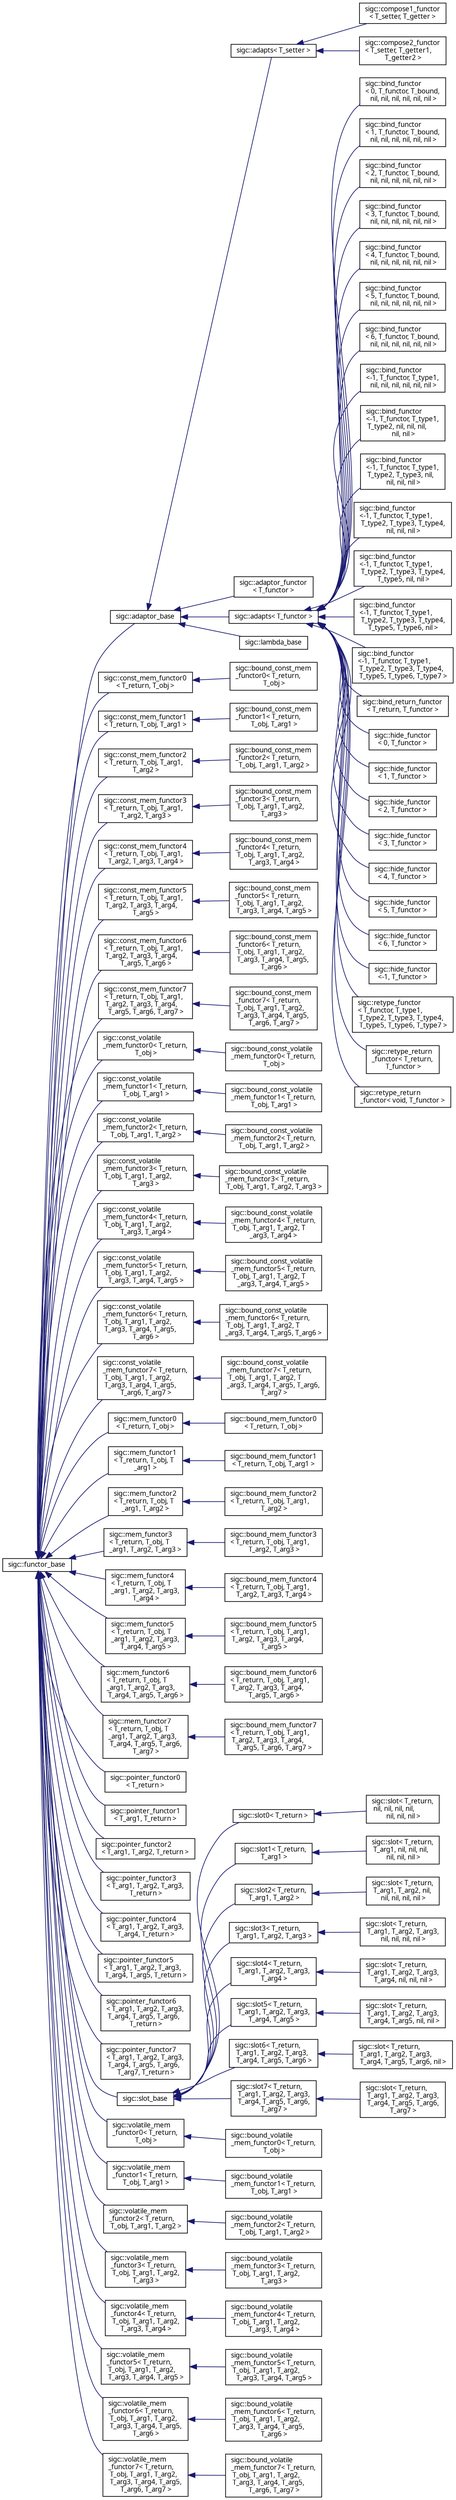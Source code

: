 digraph "Graphical Class Hierarchy"
{
  edge [fontname="Sans",fontsize="10",labelfontname="Sans",labelfontsize="10"];
  node [fontname="Sans",fontsize="10",shape=record];
  rankdir="LR";
  Node1 [label="sigc::functor_base",height=0.2,width=0.4,color="black", fillcolor="white", style="filled",URL="$structsigc_1_1functor__base.html",tooltip="A hint to the compiler."];
  Node1 -> Node2 [dir="back",color="midnightblue",fontsize="10",style="solid",fontname="Sans"];
  Node2 [label="sigc::adaptor_base",height=0.2,width=0.4,color="black", fillcolor="white", style="filled",URL="$structsigc_1_1adaptor__base.html",tooltip="A hint to the compiler."];
  Node2 -> Node3 [dir="back",color="midnightblue",fontsize="10",style="solid",fontname="Sans"];
  Node3 [label="sigc::adapts\< T_setter \>",height=0.2,width=0.4,color="black", fillcolor="white", style="filled",URL="$structsigc_1_1adapts.html"];
  Node3 -> Node4 [dir="back",color="midnightblue",fontsize="10",style="solid",fontname="Sans"];
  Node4 [label="sigc::compose1_functor\l\< T_setter, T_getter \>",height=0.2,width=0.4,color="black", fillcolor="white", style="filled",URL="$structsigc_1_1compose1__functor.html",tooltip="Adaptor that combines two functors."];
  Node3 -> Node5 [dir="back",color="midnightblue",fontsize="10",style="solid",fontname="Sans"];
  Node5 [label="sigc::compose2_functor\l\< T_setter, T_getter1,\l T_getter2 \>",height=0.2,width=0.4,color="black", fillcolor="white", style="filled",URL="$structsigc_1_1compose2__functor.html",tooltip="Adaptor that combines three functors."];
  Node2 -> Node6 [dir="back",color="midnightblue",fontsize="10",style="solid",fontname="Sans"];
  Node6 [label="sigc::adaptor_functor\l\< T_functor \>",height=0.2,width=0.4,color="black", fillcolor="white", style="filled",URL="$structsigc_1_1adaptor__functor.html",tooltip="Converts an arbitrary functor into an adaptor type."];
  Node2 -> Node7 [dir="back",color="midnightblue",fontsize="10",style="solid",fontname="Sans"];
  Node7 [label="sigc::adapts\< T_functor \>",height=0.2,width=0.4,color="black", fillcolor="white", style="filled",URL="$structsigc_1_1adapts.html",tooltip="Base type for adaptors."];
  Node7 -> Node8 [dir="back",color="midnightblue",fontsize="10",style="solid",fontname="Sans"];
  Node8 [label="sigc::bind_functor\l\< 0, T_functor, T_bound,\l nil, nil, nil, nil, nil, nil \>",height=0.2,width=0.4,color="black", fillcolor="white", style="filled",URL="$structsigc_1_1bind__functor_3_010_00_01T__functor_00_01T__bound_00_01nil_00_01nil_00_01nil_00_01nil_00_01nil_00_01nil_01_4.html",tooltip="Adaptor that binds an argument to the wrapped functor."];
  Node7 -> Node9 [dir="back",color="midnightblue",fontsize="10",style="solid",fontname="Sans"];
  Node9 [label="sigc::bind_functor\l\< 1, T_functor, T_bound,\l nil, nil, nil, nil, nil, nil \>",height=0.2,width=0.4,color="black", fillcolor="white", style="filled",URL="$structsigc_1_1bind__functor_3_011_00_01T__functor_00_01T__bound_00_01nil_00_01nil_00_01nil_00_01nil_00_01nil_00_01nil_01_4.html",tooltip="Adaptor that binds an argument to the wrapped functor."];
  Node7 -> Node10 [dir="back",color="midnightblue",fontsize="10",style="solid",fontname="Sans"];
  Node10 [label="sigc::bind_functor\l\< 2, T_functor, T_bound,\l nil, nil, nil, nil, nil, nil \>",height=0.2,width=0.4,color="black", fillcolor="white", style="filled",URL="$structsigc_1_1bind__functor_3_012_00_01T__functor_00_01T__bound_00_01nil_00_01nil_00_01nil_00_01nil_00_01nil_00_01nil_01_4.html",tooltip="Adaptor that binds an argument to the wrapped functor."];
  Node7 -> Node11 [dir="back",color="midnightblue",fontsize="10",style="solid",fontname="Sans"];
  Node11 [label="sigc::bind_functor\l\< 3, T_functor, T_bound,\l nil, nil, nil, nil, nil, nil \>",height=0.2,width=0.4,color="black", fillcolor="white", style="filled",URL="$structsigc_1_1bind__functor_3_013_00_01T__functor_00_01T__bound_00_01nil_00_01nil_00_01nil_00_01nil_00_01nil_00_01nil_01_4.html",tooltip="Adaptor that binds an argument to the wrapped functor."];
  Node7 -> Node12 [dir="back",color="midnightblue",fontsize="10",style="solid",fontname="Sans"];
  Node12 [label="sigc::bind_functor\l\< 4, T_functor, T_bound,\l nil, nil, nil, nil, nil, nil \>",height=0.2,width=0.4,color="black", fillcolor="white", style="filled",URL="$structsigc_1_1bind__functor_3_014_00_01T__functor_00_01T__bound_00_01nil_00_01nil_00_01nil_00_01nil_00_01nil_00_01nil_01_4.html",tooltip="Adaptor that binds an argument to the wrapped functor."];
  Node7 -> Node13 [dir="back",color="midnightblue",fontsize="10",style="solid",fontname="Sans"];
  Node13 [label="sigc::bind_functor\l\< 5, T_functor, T_bound,\l nil, nil, nil, nil, nil, nil \>",height=0.2,width=0.4,color="black", fillcolor="white", style="filled",URL="$structsigc_1_1bind__functor_3_015_00_01T__functor_00_01T__bound_00_01nil_00_01nil_00_01nil_00_01nil_00_01nil_00_01nil_01_4.html",tooltip="Adaptor that binds an argument to the wrapped functor."];
  Node7 -> Node14 [dir="back",color="midnightblue",fontsize="10",style="solid",fontname="Sans"];
  Node14 [label="sigc::bind_functor\l\< 6, T_functor, T_bound,\l nil, nil, nil, nil, nil, nil \>",height=0.2,width=0.4,color="black", fillcolor="white", style="filled",URL="$structsigc_1_1bind__functor_3_016_00_01T__functor_00_01T__bound_00_01nil_00_01nil_00_01nil_00_01nil_00_01nil_00_01nil_01_4.html",tooltip="Adaptor that binds an argument to the wrapped functor."];
  Node7 -> Node15 [dir="back",color="midnightblue",fontsize="10",style="solid",fontname="Sans"];
  Node15 [label="sigc::bind_functor\l\<-1, T_functor, T_type1,\l nil, nil, nil, nil, nil, nil \>",height=0.2,width=0.4,color="black", fillcolor="white", style="filled",URL="$structsigc_1_1bind__functor_3-1_00_01T__functor_00_01T__type1_00_01nil_00_01nil_00_01nil_00_01nil_00_01nil_00_01nil_01_4.html",tooltip="Adaptor that binds 1 argument(s) to the wrapped functor."];
  Node7 -> Node16 [dir="back",color="midnightblue",fontsize="10",style="solid",fontname="Sans"];
  Node16 [label="sigc::bind_functor\l\<-1, T_functor, T_type1,\l T_type2, nil, nil, nil,\l nil, nil \>",height=0.2,width=0.4,color="black", fillcolor="white", style="filled",URL="$structsigc_1_1bind__functor_3-1_00_01T__functor_00_01T__type1_00_01T__type2_00_01nil_00_01nil_00_01nil_00_01nil_00_01nil_01_4.html",tooltip="Adaptor that binds 2 argument(s) to the wrapped functor."];
  Node7 -> Node17 [dir="back",color="midnightblue",fontsize="10",style="solid",fontname="Sans"];
  Node17 [label="sigc::bind_functor\l\<-1, T_functor, T_type1,\l T_type2, T_type3, nil,\l nil, nil, nil \>",height=0.2,width=0.4,color="black", fillcolor="white", style="filled",URL="$structsigc_1_1bind__functor_3-1_00_01T__functor_00_01T__type1_00_01T__type2_00_01T__type3_00_01n6d14effad731c8dfead9984e87967108.html",tooltip="Adaptor that binds 3 argument(s) to the wrapped functor."];
  Node7 -> Node18 [dir="back",color="midnightblue",fontsize="10",style="solid",fontname="Sans"];
  Node18 [label="sigc::bind_functor\l\<-1, T_functor, T_type1,\l T_type2, T_type3, T_type4,\l nil, nil, nil \>",height=0.2,width=0.4,color="black", fillcolor="white", style="filled",URL="$structsigc_1_1bind__functor_3-1_00_01T__functor_00_01T__type1_00_01T__type2_00_01T__type3_00_01T8abd615cc403946700f41917bb90042c.html",tooltip="Adaptor that binds 4 argument(s) to the wrapped functor."];
  Node7 -> Node19 [dir="back",color="midnightblue",fontsize="10",style="solid",fontname="Sans"];
  Node19 [label="sigc::bind_functor\l\<-1, T_functor, T_type1,\l T_type2, T_type3, T_type4,\l T_type5, nil, nil \>",height=0.2,width=0.4,color="black", fillcolor="white", style="filled",URL="$structsigc_1_1bind__functor_3-1_00_01T__functor_00_01T__type1_00_01T__type2_00_01T__type3_00_01Tf230465d8da8d21a2da815d7eb05b413.html",tooltip="Adaptor that binds 5 argument(s) to the wrapped functor."];
  Node7 -> Node20 [dir="back",color="midnightblue",fontsize="10",style="solid",fontname="Sans"];
  Node20 [label="sigc::bind_functor\l\<-1, T_functor, T_type1,\l T_type2, T_type3, T_type4,\l T_type5, T_type6, nil \>",height=0.2,width=0.4,color="black", fillcolor="white", style="filled",URL="$structsigc_1_1bind__functor_3-1_00_01T__functor_00_01T__type1_00_01T__type2_00_01T__type3_00_01T5d526f12c92849dac4a70f282eec9dc2.html",tooltip="Adaptor that binds 6 argument(s) to the wrapped functor."];
  Node7 -> Node21 [dir="back",color="midnightblue",fontsize="10",style="solid",fontname="Sans"];
  Node21 [label="sigc::bind_functor\l\<-1, T_functor, T_type1,\l T_type2, T_type3, T_type4,\l T_type5, T_type6, T_type7 \>",height=0.2,width=0.4,color="black", fillcolor="white", style="filled",URL="$structsigc_1_1bind__functor_3-1_00_01T__functor_00_01T__type1_00_01T__type2_00_01T__type3_00_01T1564029be5092b4f54029884f8072971.html",tooltip="Adaptor that binds 7 argument(s) to the wrapped functor."];
  Node7 -> Node22 [dir="back",color="midnightblue",fontsize="10",style="solid",fontname="Sans"];
  Node22 [label="sigc::bind_return_functor\l\< T_return, T_functor \>",height=0.2,width=0.4,color="black", fillcolor="white", style="filled",URL="$structsigc_1_1bind__return__functor.html",tooltip="Adaptor that fixes the return value of the wrapped functor."];
  Node7 -> Node23 [dir="back",color="midnightblue",fontsize="10",style="solid",fontname="Sans"];
  Node23 [label="sigc::hide_functor\l\< 0, T_functor \>",height=0.2,width=0.4,color="black", fillcolor="white", style="filled",URL="$structsigc_1_1hide__functor_3_010_00_01T__functor_01_4.html",tooltip="Adaptor that adds a dummy parameter to the wrapped functor."];
  Node7 -> Node24 [dir="back",color="midnightblue",fontsize="10",style="solid",fontname="Sans"];
  Node24 [label="sigc::hide_functor\l\< 1, T_functor \>",height=0.2,width=0.4,color="black", fillcolor="white", style="filled",URL="$structsigc_1_1hide__functor_3_011_00_01T__functor_01_4.html",tooltip="Adaptor that adds a dummy parameter to the wrapped functor."];
  Node7 -> Node25 [dir="back",color="midnightblue",fontsize="10",style="solid",fontname="Sans"];
  Node25 [label="sigc::hide_functor\l\< 2, T_functor \>",height=0.2,width=0.4,color="black", fillcolor="white", style="filled",URL="$structsigc_1_1hide__functor_3_012_00_01T__functor_01_4.html",tooltip="Adaptor that adds a dummy parameter to the wrapped functor."];
  Node7 -> Node26 [dir="back",color="midnightblue",fontsize="10",style="solid",fontname="Sans"];
  Node26 [label="sigc::hide_functor\l\< 3, T_functor \>",height=0.2,width=0.4,color="black", fillcolor="white", style="filled",URL="$structsigc_1_1hide__functor_3_013_00_01T__functor_01_4.html",tooltip="Adaptor that adds a dummy parameter to the wrapped functor."];
  Node7 -> Node27 [dir="back",color="midnightblue",fontsize="10",style="solid",fontname="Sans"];
  Node27 [label="sigc::hide_functor\l\< 4, T_functor \>",height=0.2,width=0.4,color="black", fillcolor="white", style="filled",URL="$structsigc_1_1hide__functor_3_014_00_01T__functor_01_4.html",tooltip="Adaptor that adds a dummy parameter to the wrapped functor."];
  Node7 -> Node28 [dir="back",color="midnightblue",fontsize="10",style="solid",fontname="Sans"];
  Node28 [label="sigc::hide_functor\l\< 5, T_functor \>",height=0.2,width=0.4,color="black", fillcolor="white", style="filled",URL="$structsigc_1_1hide__functor_3_015_00_01T__functor_01_4.html",tooltip="Adaptor that adds a dummy parameter to the wrapped functor."];
  Node7 -> Node29 [dir="back",color="midnightblue",fontsize="10",style="solid",fontname="Sans"];
  Node29 [label="sigc::hide_functor\l\< 6, T_functor \>",height=0.2,width=0.4,color="black", fillcolor="white", style="filled",URL="$structsigc_1_1hide__functor_3_016_00_01T__functor_01_4.html",tooltip="Adaptor that adds a dummy parameter to the wrapped functor."];
  Node7 -> Node30 [dir="back",color="midnightblue",fontsize="10",style="solid",fontname="Sans"];
  Node30 [label="sigc::hide_functor\l\<-1, T_functor \>",height=0.2,width=0.4,color="black", fillcolor="white", style="filled",URL="$structsigc_1_1hide__functor_3-1_00_01T__functor_01_4.html",tooltip="Adaptor that adds a dummy parameter to the wrapped functor."];
  Node7 -> Node31 [dir="back",color="midnightblue",fontsize="10",style="solid",fontname="Sans"];
  Node31 [label="sigc::retype_functor\l\< T_functor, T_type1,\l T_type2, T_type3, T_type4,\l T_type5, T_type6, T_type7 \>",height=0.2,width=0.4,color="black", fillcolor="white", style="filled",URL="$structsigc_1_1retype__functor.html",tooltip="Adaptor that performs C-style casts on the parameters passed on to the functor."];
  Node7 -> Node32 [dir="back",color="midnightblue",fontsize="10",style="solid",fontname="Sans"];
  Node32 [label="sigc::retype_return\l_functor\< T_return,\l T_functor \>",height=0.2,width=0.4,color="black", fillcolor="white", style="filled",URL="$structsigc_1_1retype__return__functor.html",tooltip="Adaptor that performs a C-style cast on the return value of a functor."];
  Node7 -> Node33 [dir="back",color="midnightblue",fontsize="10",style="solid",fontname="Sans"];
  Node33 [label="sigc::retype_return\l_functor\< void, T_functor \>",height=0.2,width=0.4,color="black", fillcolor="white", style="filled",URL="$structsigc_1_1retype__return__functor_3_01void_00_01T__functor_01_4.html",tooltip="Adaptor that performs a C-style cast on the return value of a functor."];
  Node2 -> Node34 [dir="back",color="midnightblue",fontsize="10",style="solid",fontname="Sans"];
  Node34 [label="sigc::lambda_base",height=0.2,width=0.4,color="black", fillcolor="white", style="filled",URL="$structsigc_1_1lambda__base.html",tooltip="A hint to the compiler."];
  Node1 -> Node35 [dir="back",color="midnightblue",fontsize="10",style="solid",fontname="Sans"];
  Node35 [label="sigc::const_mem_functor0\l\< T_return, T_obj \>",height=0.2,width=0.4,color="black", fillcolor="white", style="filled",URL="$classsigc_1_1const__mem__functor0.html",tooltip="const_mem_functor0 wraps const methods with 0 argument(s)."];
  Node35 -> Node36 [dir="back",color="midnightblue",fontsize="10",style="solid",fontname="Sans"];
  Node36 [label="sigc::bound_const_mem\l_functor0\< T_return,\l T_obj \>",height=0.2,width=0.4,color="black", fillcolor="white", style="filled",URL="$classsigc_1_1bound__const__mem__functor0.html",tooltip="bound_const_mem_functor0 encapsulates a const method with 0 arguments and an object instance..."];
  Node1 -> Node37 [dir="back",color="midnightblue",fontsize="10",style="solid",fontname="Sans"];
  Node37 [label="sigc::const_mem_functor1\l\< T_return, T_obj, T_arg1 \>",height=0.2,width=0.4,color="black", fillcolor="white", style="filled",URL="$classsigc_1_1const__mem__functor1.html",tooltip="const_mem_functor1 wraps const methods with 1 argument(s)."];
  Node37 -> Node38 [dir="back",color="midnightblue",fontsize="10",style="solid",fontname="Sans"];
  Node38 [label="sigc::bound_const_mem\l_functor1\< T_return,\l T_obj, T_arg1 \>",height=0.2,width=0.4,color="black", fillcolor="white", style="filled",URL="$classsigc_1_1bound__const__mem__functor1.html",tooltip="bound_const_mem_functor1 encapsulates a const method with 1 arguments and an object instance..."];
  Node1 -> Node39 [dir="back",color="midnightblue",fontsize="10",style="solid",fontname="Sans"];
  Node39 [label="sigc::const_mem_functor2\l\< T_return, T_obj, T_arg1,\l T_arg2 \>",height=0.2,width=0.4,color="black", fillcolor="white", style="filled",URL="$classsigc_1_1const__mem__functor2.html",tooltip="const_mem_functor2 wraps const methods with 2 argument(s)."];
  Node39 -> Node40 [dir="back",color="midnightblue",fontsize="10",style="solid",fontname="Sans"];
  Node40 [label="sigc::bound_const_mem\l_functor2\< T_return,\l T_obj, T_arg1, T_arg2 \>",height=0.2,width=0.4,color="black", fillcolor="white", style="filled",URL="$classsigc_1_1bound__const__mem__functor2.html",tooltip="bound_const_mem_functor2 encapsulates a const method with 2 arguments and an object instance..."];
  Node1 -> Node41 [dir="back",color="midnightblue",fontsize="10",style="solid",fontname="Sans"];
  Node41 [label="sigc::const_mem_functor3\l\< T_return, T_obj, T_arg1,\l T_arg2, T_arg3 \>",height=0.2,width=0.4,color="black", fillcolor="white", style="filled",URL="$classsigc_1_1const__mem__functor3.html",tooltip="const_mem_functor3 wraps const methods with 3 argument(s)."];
  Node41 -> Node42 [dir="back",color="midnightblue",fontsize="10",style="solid",fontname="Sans"];
  Node42 [label="sigc::bound_const_mem\l_functor3\< T_return,\l T_obj, T_arg1, T_arg2,\l T_arg3 \>",height=0.2,width=0.4,color="black", fillcolor="white", style="filled",URL="$classsigc_1_1bound__const__mem__functor3.html",tooltip="bound_const_mem_functor3 encapsulates a const method with 3 arguments and an object instance..."];
  Node1 -> Node43 [dir="back",color="midnightblue",fontsize="10",style="solid",fontname="Sans"];
  Node43 [label="sigc::const_mem_functor4\l\< T_return, T_obj, T_arg1,\l T_arg2, T_arg3, T_arg4 \>",height=0.2,width=0.4,color="black", fillcolor="white", style="filled",URL="$classsigc_1_1const__mem__functor4.html",tooltip="const_mem_functor4 wraps const methods with 4 argument(s)."];
  Node43 -> Node44 [dir="back",color="midnightblue",fontsize="10",style="solid",fontname="Sans"];
  Node44 [label="sigc::bound_const_mem\l_functor4\< T_return,\l T_obj, T_arg1, T_arg2,\l T_arg3, T_arg4 \>",height=0.2,width=0.4,color="black", fillcolor="white", style="filled",URL="$classsigc_1_1bound__const__mem__functor4.html",tooltip="bound_const_mem_functor4 encapsulates a const method with 4 arguments and an object instance..."];
  Node1 -> Node45 [dir="back",color="midnightblue",fontsize="10",style="solid",fontname="Sans"];
  Node45 [label="sigc::const_mem_functor5\l\< T_return, T_obj, T_arg1,\l T_arg2, T_arg3, T_arg4,\l T_arg5 \>",height=0.2,width=0.4,color="black", fillcolor="white", style="filled",URL="$classsigc_1_1const__mem__functor5.html",tooltip="const_mem_functor5 wraps const methods with 5 argument(s)."];
  Node45 -> Node46 [dir="back",color="midnightblue",fontsize="10",style="solid",fontname="Sans"];
  Node46 [label="sigc::bound_const_mem\l_functor5\< T_return,\l T_obj, T_arg1, T_arg2,\l T_arg3, T_arg4, T_arg5 \>",height=0.2,width=0.4,color="black", fillcolor="white", style="filled",URL="$classsigc_1_1bound__const__mem__functor5.html",tooltip="bound_const_mem_functor5 encapsulates a const method with 5 arguments and an object instance..."];
  Node1 -> Node47 [dir="back",color="midnightblue",fontsize="10",style="solid",fontname="Sans"];
  Node47 [label="sigc::const_mem_functor6\l\< T_return, T_obj, T_arg1,\l T_arg2, T_arg3, T_arg4,\l T_arg5, T_arg6 \>",height=0.2,width=0.4,color="black", fillcolor="white", style="filled",URL="$classsigc_1_1const__mem__functor6.html",tooltip="const_mem_functor6 wraps const methods with 6 argument(s)."];
  Node47 -> Node48 [dir="back",color="midnightblue",fontsize="10",style="solid",fontname="Sans"];
  Node48 [label="sigc::bound_const_mem\l_functor6\< T_return,\l T_obj, T_arg1, T_arg2,\l T_arg3, T_arg4, T_arg5,\l T_arg6 \>",height=0.2,width=0.4,color="black", fillcolor="white", style="filled",URL="$classsigc_1_1bound__const__mem__functor6.html",tooltip="bound_const_mem_functor6 encapsulates a const method with 6 arguments and an object instance..."];
  Node1 -> Node49 [dir="back",color="midnightblue",fontsize="10",style="solid",fontname="Sans"];
  Node49 [label="sigc::const_mem_functor7\l\< T_return, T_obj, T_arg1,\l T_arg2, T_arg3, T_arg4,\l T_arg5, T_arg6, T_arg7 \>",height=0.2,width=0.4,color="black", fillcolor="white", style="filled",URL="$classsigc_1_1const__mem__functor7.html",tooltip="const_mem_functor7 wraps const methods with 7 argument(s)."];
  Node49 -> Node50 [dir="back",color="midnightblue",fontsize="10",style="solid",fontname="Sans"];
  Node50 [label="sigc::bound_const_mem\l_functor7\< T_return,\l T_obj, T_arg1, T_arg2,\l T_arg3, T_arg4, T_arg5,\l T_arg6, T_arg7 \>",height=0.2,width=0.4,color="black", fillcolor="white", style="filled",URL="$classsigc_1_1bound__const__mem__functor7.html",tooltip="bound_const_mem_functor7 encapsulates a const method with 7 arguments and an object instance..."];
  Node1 -> Node51 [dir="back",color="midnightblue",fontsize="10",style="solid",fontname="Sans"];
  Node51 [label="sigc::const_volatile\l_mem_functor0\< T_return,\l T_obj \>",height=0.2,width=0.4,color="black", fillcolor="white", style="filled",URL="$classsigc_1_1const__volatile__mem__functor0.html",tooltip="const_volatile_mem_functor0 wraps const volatile methods with 0 argument(s)."];
  Node51 -> Node52 [dir="back",color="midnightblue",fontsize="10",style="solid",fontname="Sans"];
  Node52 [label="sigc::bound_const_volatile\l_mem_functor0\< T_return,\l T_obj \>",height=0.2,width=0.4,color="black", fillcolor="white", style="filled",URL="$classsigc_1_1bound__const__volatile__mem__functor0.html",tooltip="bound_const_volatile_mem_functor0 encapsulates a const volatile method with 0 arguments and an object..."];
  Node1 -> Node53 [dir="back",color="midnightblue",fontsize="10",style="solid",fontname="Sans"];
  Node53 [label="sigc::const_volatile\l_mem_functor1\< T_return,\l T_obj, T_arg1 \>",height=0.2,width=0.4,color="black", fillcolor="white", style="filled",URL="$classsigc_1_1const__volatile__mem__functor1.html",tooltip="const_volatile_mem_functor1 wraps const volatile methods with 1 argument(s)."];
  Node53 -> Node54 [dir="back",color="midnightblue",fontsize="10",style="solid",fontname="Sans"];
  Node54 [label="sigc::bound_const_volatile\l_mem_functor1\< T_return,\l T_obj, T_arg1 \>",height=0.2,width=0.4,color="black", fillcolor="white", style="filled",URL="$classsigc_1_1bound__const__volatile__mem__functor1.html",tooltip="bound_const_volatile_mem_functor1 encapsulates a const volatile method with 1 arguments and an object..."];
  Node1 -> Node55 [dir="back",color="midnightblue",fontsize="10",style="solid",fontname="Sans"];
  Node55 [label="sigc::const_volatile\l_mem_functor2\< T_return,\l T_obj, T_arg1, T_arg2 \>",height=0.2,width=0.4,color="black", fillcolor="white", style="filled",URL="$classsigc_1_1const__volatile__mem__functor2.html",tooltip="const_volatile_mem_functor2 wraps const volatile methods with 2 argument(s)."];
  Node55 -> Node56 [dir="back",color="midnightblue",fontsize="10",style="solid",fontname="Sans"];
  Node56 [label="sigc::bound_const_volatile\l_mem_functor2\< T_return,\l T_obj, T_arg1, T_arg2 \>",height=0.2,width=0.4,color="black", fillcolor="white", style="filled",URL="$classsigc_1_1bound__const__volatile__mem__functor2.html",tooltip="bound_const_volatile_mem_functor2 encapsulates a const volatile method with 2 arguments and an object..."];
  Node1 -> Node57 [dir="back",color="midnightblue",fontsize="10",style="solid",fontname="Sans"];
  Node57 [label="sigc::const_volatile\l_mem_functor3\< T_return,\l T_obj, T_arg1, T_arg2,\l T_arg3 \>",height=0.2,width=0.4,color="black", fillcolor="white", style="filled",URL="$classsigc_1_1const__volatile__mem__functor3.html",tooltip="const_volatile_mem_functor3 wraps const volatile methods with 3 argument(s)."];
  Node57 -> Node58 [dir="back",color="midnightblue",fontsize="10",style="solid",fontname="Sans"];
  Node58 [label="sigc::bound_const_volatile\l_mem_functor3\< T_return,\l T_obj, T_arg1, T_arg2, T_arg3 \>",height=0.2,width=0.4,color="black", fillcolor="white", style="filled",URL="$classsigc_1_1bound__const__volatile__mem__functor3.html",tooltip="bound_const_volatile_mem_functor3 encapsulates a const volatile method with 3 arguments and an object..."];
  Node1 -> Node59 [dir="back",color="midnightblue",fontsize="10",style="solid",fontname="Sans"];
  Node59 [label="sigc::const_volatile\l_mem_functor4\< T_return,\l T_obj, T_arg1, T_arg2,\l T_arg3, T_arg4 \>",height=0.2,width=0.4,color="black", fillcolor="white", style="filled",URL="$classsigc_1_1const__volatile__mem__functor4.html",tooltip="const_volatile_mem_functor4 wraps const volatile methods with 4 argument(s)."];
  Node59 -> Node60 [dir="back",color="midnightblue",fontsize="10",style="solid",fontname="Sans"];
  Node60 [label="sigc::bound_const_volatile\l_mem_functor4\< T_return,\l T_obj, T_arg1, T_arg2, T\l_arg3, T_arg4 \>",height=0.2,width=0.4,color="black", fillcolor="white", style="filled",URL="$classsigc_1_1bound__const__volatile__mem__functor4.html",tooltip="bound_const_volatile_mem_functor4 encapsulates a const volatile method with 4 arguments and an object..."];
  Node1 -> Node61 [dir="back",color="midnightblue",fontsize="10",style="solid",fontname="Sans"];
  Node61 [label="sigc::const_volatile\l_mem_functor5\< T_return,\l T_obj, T_arg1, T_arg2,\l T_arg3, T_arg4, T_arg5 \>",height=0.2,width=0.4,color="black", fillcolor="white", style="filled",URL="$classsigc_1_1const__volatile__mem__functor5.html",tooltip="const_volatile_mem_functor5 wraps const volatile methods with 5 argument(s)."];
  Node61 -> Node62 [dir="back",color="midnightblue",fontsize="10",style="solid",fontname="Sans"];
  Node62 [label="sigc::bound_const_volatile\l_mem_functor5\< T_return,\l T_obj, T_arg1, T_arg2, T\l_arg3, T_arg4, T_arg5 \>",height=0.2,width=0.4,color="black", fillcolor="white", style="filled",URL="$classsigc_1_1bound__const__volatile__mem__functor5.html",tooltip="bound_const_volatile_mem_functor5 encapsulates a const volatile method with 5 arguments and an object..."];
  Node1 -> Node63 [dir="back",color="midnightblue",fontsize="10",style="solid",fontname="Sans"];
  Node63 [label="sigc::const_volatile\l_mem_functor6\< T_return,\l T_obj, T_arg1, T_arg2,\l T_arg3, T_arg4, T_arg5,\l T_arg6 \>",height=0.2,width=0.4,color="black", fillcolor="white", style="filled",URL="$classsigc_1_1const__volatile__mem__functor6.html",tooltip="const_volatile_mem_functor6 wraps const volatile methods with 6 argument(s)."];
  Node63 -> Node64 [dir="back",color="midnightblue",fontsize="10",style="solid",fontname="Sans"];
  Node64 [label="sigc::bound_const_volatile\l_mem_functor6\< T_return,\l T_obj, T_arg1, T_arg2, T\l_arg3, T_arg4, T_arg5, T_arg6 \>",height=0.2,width=0.4,color="black", fillcolor="white", style="filled",URL="$classsigc_1_1bound__const__volatile__mem__functor6.html",tooltip="bound_const_volatile_mem_functor6 encapsulates a const volatile method with 6 arguments and an object..."];
  Node1 -> Node65 [dir="back",color="midnightblue",fontsize="10",style="solid",fontname="Sans"];
  Node65 [label="sigc::const_volatile\l_mem_functor7\< T_return,\l T_obj, T_arg1, T_arg2,\l T_arg3, T_arg4, T_arg5,\l T_arg6, T_arg7 \>",height=0.2,width=0.4,color="black", fillcolor="white", style="filled",URL="$classsigc_1_1const__volatile__mem__functor7.html",tooltip="const_volatile_mem_functor7 wraps const volatile methods with 7 argument(s)."];
  Node65 -> Node66 [dir="back",color="midnightblue",fontsize="10",style="solid",fontname="Sans"];
  Node66 [label="sigc::bound_const_volatile\l_mem_functor7\< T_return,\l T_obj, T_arg1, T_arg2, T\l_arg3, T_arg4, T_arg5, T_arg6,\l T_arg7 \>",height=0.2,width=0.4,color="black", fillcolor="white", style="filled",URL="$classsigc_1_1bound__const__volatile__mem__functor7.html",tooltip="bound_const_volatile_mem_functor7 encapsulates a const volatile method with 7 arguments and an object..."];
  Node1 -> Node67 [dir="back",color="midnightblue",fontsize="10",style="solid",fontname="Sans"];
  Node67 [label="sigc::mem_functor0\l\< T_return, T_obj \>",height=0.2,width=0.4,color="black", fillcolor="white", style="filled",URL="$classsigc_1_1mem__functor0.html",tooltip="mem_functor0 wraps methods with 0 argument(s)."];
  Node67 -> Node68 [dir="back",color="midnightblue",fontsize="10",style="solid",fontname="Sans"];
  Node68 [label="sigc::bound_mem_functor0\l\< T_return, T_obj \>",height=0.2,width=0.4,color="black", fillcolor="white", style="filled",URL="$classsigc_1_1bound__mem__functor0.html",tooltip="bound_mem_functor0 encapsulates a method with 0 arguments and an object instance."];
  Node1 -> Node69 [dir="back",color="midnightblue",fontsize="10",style="solid",fontname="Sans"];
  Node69 [label="sigc::mem_functor1\l\< T_return, T_obj, T\l_arg1 \>",height=0.2,width=0.4,color="black", fillcolor="white", style="filled",URL="$classsigc_1_1mem__functor1.html",tooltip="mem_functor1 wraps methods with 1 argument(s)."];
  Node69 -> Node70 [dir="back",color="midnightblue",fontsize="10",style="solid",fontname="Sans"];
  Node70 [label="sigc::bound_mem_functor1\l\< T_return, T_obj, T_arg1 \>",height=0.2,width=0.4,color="black", fillcolor="white", style="filled",URL="$classsigc_1_1bound__mem__functor1.html",tooltip="bound_mem_functor1 encapsulates a method with 1 arguments and an object instance."];
  Node1 -> Node71 [dir="back",color="midnightblue",fontsize="10",style="solid",fontname="Sans"];
  Node71 [label="sigc::mem_functor2\l\< T_return, T_obj, T\l_arg1, T_arg2 \>",height=0.2,width=0.4,color="black", fillcolor="white", style="filled",URL="$classsigc_1_1mem__functor2.html",tooltip="mem_functor2 wraps methods with 2 argument(s)."];
  Node71 -> Node72 [dir="back",color="midnightblue",fontsize="10",style="solid",fontname="Sans"];
  Node72 [label="sigc::bound_mem_functor2\l\< T_return, T_obj, T_arg1,\l T_arg2 \>",height=0.2,width=0.4,color="black", fillcolor="white", style="filled",URL="$classsigc_1_1bound__mem__functor2.html",tooltip="bound_mem_functor2 encapsulates a method with 2 arguments and an object instance."];
  Node1 -> Node73 [dir="back",color="midnightblue",fontsize="10",style="solid",fontname="Sans"];
  Node73 [label="sigc::mem_functor3\l\< T_return, T_obj, T\l_arg1, T_arg2, T_arg3 \>",height=0.2,width=0.4,color="black", fillcolor="white", style="filled",URL="$classsigc_1_1mem__functor3.html",tooltip="mem_functor3 wraps methods with 3 argument(s)."];
  Node73 -> Node74 [dir="back",color="midnightblue",fontsize="10",style="solid",fontname="Sans"];
  Node74 [label="sigc::bound_mem_functor3\l\< T_return, T_obj, T_arg1,\l T_arg2, T_arg3 \>",height=0.2,width=0.4,color="black", fillcolor="white", style="filled",URL="$classsigc_1_1bound__mem__functor3.html",tooltip="bound_mem_functor3 encapsulates a method with 3 arguments and an object instance."];
  Node1 -> Node75 [dir="back",color="midnightblue",fontsize="10",style="solid",fontname="Sans"];
  Node75 [label="sigc::mem_functor4\l\< T_return, T_obj, T\l_arg1, T_arg2, T_arg3,\l T_arg4 \>",height=0.2,width=0.4,color="black", fillcolor="white", style="filled",URL="$classsigc_1_1mem__functor4.html",tooltip="mem_functor4 wraps methods with 4 argument(s)."];
  Node75 -> Node76 [dir="back",color="midnightblue",fontsize="10",style="solid",fontname="Sans"];
  Node76 [label="sigc::bound_mem_functor4\l\< T_return, T_obj, T_arg1,\l T_arg2, T_arg3, T_arg4 \>",height=0.2,width=0.4,color="black", fillcolor="white", style="filled",URL="$classsigc_1_1bound__mem__functor4.html",tooltip="bound_mem_functor4 encapsulates a method with 4 arguments and an object instance."];
  Node1 -> Node77 [dir="back",color="midnightblue",fontsize="10",style="solid",fontname="Sans"];
  Node77 [label="sigc::mem_functor5\l\< T_return, T_obj, T\l_arg1, T_arg2, T_arg3,\l T_arg4, T_arg5 \>",height=0.2,width=0.4,color="black", fillcolor="white", style="filled",URL="$classsigc_1_1mem__functor5.html",tooltip="mem_functor5 wraps methods with 5 argument(s)."];
  Node77 -> Node78 [dir="back",color="midnightblue",fontsize="10",style="solid",fontname="Sans"];
  Node78 [label="sigc::bound_mem_functor5\l\< T_return, T_obj, T_arg1,\l T_arg2, T_arg3, T_arg4,\l T_arg5 \>",height=0.2,width=0.4,color="black", fillcolor="white", style="filled",URL="$classsigc_1_1bound__mem__functor5.html",tooltip="bound_mem_functor5 encapsulates a method with 5 arguments and an object instance."];
  Node1 -> Node79 [dir="back",color="midnightblue",fontsize="10",style="solid",fontname="Sans"];
  Node79 [label="sigc::mem_functor6\l\< T_return, T_obj, T\l_arg1, T_arg2, T_arg3,\l T_arg4, T_arg5, T_arg6 \>",height=0.2,width=0.4,color="black", fillcolor="white", style="filled",URL="$classsigc_1_1mem__functor6.html",tooltip="mem_functor6 wraps methods with 6 argument(s)."];
  Node79 -> Node80 [dir="back",color="midnightblue",fontsize="10",style="solid",fontname="Sans"];
  Node80 [label="sigc::bound_mem_functor6\l\< T_return, T_obj, T_arg1,\l T_arg2, T_arg3, T_arg4,\l T_arg5, T_arg6 \>",height=0.2,width=0.4,color="black", fillcolor="white", style="filled",URL="$classsigc_1_1bound__mem__functor6.html",tooltip="bound_mem_functor6 encapsulates a method with 6 arguments and an object instance."];
  Node1 -> Node81 [dir="back",color="midnightblue",fontsize="10",style="solid",fontname="Sans"];
  Node81 [label="sigc::mem_functor7\l\< T_return, T_obj, T\l_arg1, T_arg2, T_arg3,\l T_arg4, T_arg5, T_arg6,\l T_arg7 \>",height=0.2,width=0.4,color="black", fillcolor="white", style="filled",URL="$classsigc_1_1mem__functor7.html",tooltip="mem_functor7 wraps methods with 7 argument(s)."];
  Node81 -> Node82 [dir="back",color="midnightblue",fontsize="10",style="solid",fontname="Sans"];
  Node82 [label="sigc::bound_mem_functor7\l\< T_return, T_obj, T_arg1,\l T_arg2, T_arg3, T_arg4,\l T_arg5, T_arg6, T_arg7 \>",height=0.2,width=0.4,color="black", fillcolor="white", style="filled",URL="$classsigc_1_1bound__mem__functor7.html",tooltip="bound_mem_functor7 encapsulates a method with 7 arguments and an object instance."];
  Node1 -> Node83 [dir="back",color="midnightblue",fontsize="10",style="solid",fontname="Sans"];
  Node83 [label="sigc::pointer_functor0\l\< T_return \>",height=0.2,width=0.4,color="black", fillcolor="white", style="filled",URL="$classsigc_1_1pointer__functor0.html",tooltip="pointer_functor0 wraps existing non-member functions with 0 argument(s)."];
  Node1 -> Node84 [dir="back",color="midnightblue",fontsize="10",style="solid",fontname="Sans"];
  Node84 [label="sigc::pointer_functor1\l\< T_arg1, T_return \>",height=0.2,width=0.4,color="black", fillcolor="white", style="filled",URL="$classsigc_1_1pointer__functor1.html",tooltip="pointer_functor1 wraps existing non-member functions with 1 argument(s)."];
  Node1 -> Node85 [dir="back",color="midnightblue",fontsize="10",style="solid",fontname="Sans"];
  Node85 [label="sigc::pointer_functor2\l\< T_arg1, T_arg2, T_return \>",height=0.2,width=0.4,color="black", fillcolor="white", style="filled",URL="$classsigc_1_1pointer__functor2.html",tooltip="pointer_functor2 wraps existing non-member functions with 2 argument(s)."];
  Node1 -> Node86 [dir="back",color="midnightblue",fontsize="10",style="solid",fontname="Sans"];
  Node86 [label="sigc::pointer_functor3\l\< T_arg1, T_arg2, T_arg3,\l T_return \>",height=0.2,width=0.4,color="black", fillcolor="white", style="filled",URL="$classsigc_1_1pointer__functor3.html",tooltip="pointer_functor3 wraps existing non-member functions with 3 argument(s)."];
  Node1 -> Node87 [dir="back",color="midnightblue",fontsize="10",style="solid",fontname="Sans"];
  Node87 [label="sigc::pointer_functor4\l\< T_arg1, T_arg2, T_arg3,\l T_arg4, T_return \>",height=0.2,width=0.4,color="black", fillcolor="white", style="filled",URL="$classsigc_1_1pointer__functor4.html",tooltip="pointer_functor4 wraps existing non-member functions with 4 argument(s)."];
  Node1 -> Node88 [dir="back",color="midnightblue",fontsize="10",style="solid",fontname="Sans"];
  Node88 [label="sigc::pointer_functor5\l\< T_arg1, T_arg2, T_arg3,\l T_arg4, T_arg5, T_return \>",height=0.2,width=0.4,color="black", fillcolor="white", style="filled",URL="$classsigc_1_1pointer__functor5.html",tooltip="pointer_functor5 wraps existing non-member functions with 5 argument(s)."];
  Node1 -> Node89 [dir="back",color="midnightblue",fontsize="10",style="solid",fontname="Sans"];
  Node89 [label="sigc::pointer_functor6\l\< T_arg1, T_arg2, T_arg3,\l T_arg4, T_arg5, T_arg6,\l T_return \>",height=0.2,width=0.4,color="black", fillcolor="white", style="filled",URL="$classsigc_1_1pointer__functor6.html",tooltip="pointer_functor6 wraps existing non-member functions with 6 argument(s)."];
  Node1 -> Node90 [dir="back",color="midnightblue",fontsize="10",style="solid",fontname="Sans"];
  Node90 [label="sigc::pointer_functor7\l\< T_arg1, T_arg2, T_arg3,\l T_arg4, T_arg5, T_arg6,\l T_arg7, T_return \>",height=0.2,width=0.4,color="black", fillcolor="white", style="filled",URL="$classsigc_1_1pointer__functor7.html",tooltip="pointer_functor7 wraps existing non-member functions with 7 argument(s)."];
  Node1 -> Node91 [dir="back",color="midnightblue",fontsize="10",style="solid",fontname="Sans"];
  Node91 [label="sigc::slot_base",height=0.2,width=0.4,color="black", fillcolor="white", style="filled",URL="$classsigc_1_1slot__base.html",tooltip="Base type for slots."];
  Node91 -> Node92 [dir="back",color="midnightblue",fontsize="10",style="solid",fontname="Sans"];
  Node92 [label="sigc::slot0\< T_return \>",height=0.2,width=0.4,color="black", fillcolor="white", style="filled",URL="$classsigc_1_1slot0.html",tooltip="Converts an arbitrary functor to a unified type which is opaque."];
  Node92 -> Node93 [dir="back",color="midnightblue",fontsize="10",style="solid",fontname="Sans"];
  Node93 [label="sigc::slot\< T_return,\l nil, nil, nil, nil,\l nil, nil, nil \>",height=0.2,width=0.4,color="black", fillcolor="white", style="filled",URL="$classsigc_1_1slot_3_01T__return_00_01nil_00_01nil_00_01nil_00_01nil_00_01nil_00_01nil_00_01nil_01_4.html",tooltip="Convenience wrapper for the numbered sigc::slot0 template."];
  Node91 -> Node94 [dir="back",color="midnightblue",fontsize="10",style="solid",fontname="Sans"];
  Node94 [label="sigc::slot1\< T_return,\l T_arg1 \>",height=0.2,width=0.4,color="black", fillcolor="white", style="filled",URL="$classsigc_1_1slot1.html",tooltip="Converts an arbitrary functor to a unified type which is opaque."];
  Node94 -> Node95 [dir="back",color="midnightblue",fontsize="10",style="solid",fontname="Sans"];
  Node95 [label="sigc::slot\< T_return,\l T_arg1, nil, nil, nil,\l nil, nil, nil \>",height=0.2,width=0.4,color="black", fillcolor="white", style="filled",URL="$classsigc_1_1slot_3_01T__return_00_01T__arg1_00_01nil_00_01nil_00_01nil_00_01nil_00_01nil_00_01nil_01_4.html",tooltip="Convenience wrapper for the numbered sigc::slot1 template."];
  Node91 -> Node96 [dir="back",color="midnightblue",fontsize="10",style="solid",fontname="Sans"];
  Node96 [label="sigc::slot2\< T_return,\l T_arg1, T_arg2 \>",height=0.2,width=0.4,color="black", fillcolor="white", style="filled",URL="$classsigc_1_1slot2.html",tooltip="Converts an arbitrary functor to a unified type which is opaque."];
  Node96 -> Node97 [dir="back",color="midnightblue",fontsize="10",style="solid",fontname="Sans"];
  Node97 [label="sigc::slot\< T_return,\l T_arg1, T_arg2, nil,\l nil, nil, nil, nil \>",height=0.2,width=0.4,color="black", fillcolor="white", style="filled",URL="$classsigc_1_1slot_3_01T__return_00_01T__arg1_00_01T__arg2_00_01nil_00_01nil_00_01nil_00_01nil_00_01nil_01_4.html",tooltip="Convenience wrapper for the numbered sigc::slot2 template."];
  Node91 -> Node98 [dir="back",color="midnightblue",fontsize="10",style="solid",fontname="Sans"];
  Node98 [label="sigc::slot3\< T_return,\l T_arg1, T_arg2, T_arg3 \>",height=0.2,width=0.4,color="black", fillcolor="white", style="filled",URL="$classsigc_1_1slot3.html",tooltip="Converts an arbitrary functor to a unified type which is opaque."];
  Node98 -> Node99 [dir="back",color="midnightblue",fontsize="10",style="solid",fontname="Sans"];
  Node99 [label="sigc::slot\< T_return,\l T_arg1, T_arg2, T_arg3,\l nil, nil, nil, nil \>",height=0.2,width=0.4,color="black", fillcolor="white", style="filled",URL="$classsigc_1_1slot_3_01T__return_00_01T__arg1_00_01T__arg2_00_01T__arg3_00_01nil_00_01nil_00_01nil_00_01nil_01_4.html",tooltip="Convenience wrapper for the numbered sigc::slot3 template."];
  Node91 -> Node100 [dir="back",color="midnightblue",fontsize="10",style="solid",fontname="Sans"];
  Node100 [label="sigc::slot4\< T_return,\l T_arg1, T_arg2, T_arg3,\l T_arg4 \>",height=0.2,width=0.4,color="black", fillcolor="white", style="filled",URL="$classsigc_1_1slot4.html",tooltip="Converts an arbitrary functor to a unified type which is opaque."];
  Node100 -> Node101 [dir="back",color="midnightblue",fontsize="10",style="solid",fontname="Sans"];
  Node101 [label="sigc::slot\< T_return,\l T_arg1, T_arg2, T_arg3,\l T_arg4, nil, nil, nil \>",height=0.2,width=0.4,color="black", fillcolor="white", style="filled",URL="$classsigc_1_1slot_3_01T__return_00_01T__arg1_00_01T__arg2_00_01T__arg3_00_01T__arg4_00_01nil_00_01nil_00_01nil_01_4.html",tooltip="Convenience wrapper for the numbered sigc::slot4 template."];
  Node91 -> Node102 [dir="back",color="midnightblue",fontsize="10",style="solid",fontname="Sans"];
  Node102 [label="sigc::slot5\< T_return,\l T_arg1, T_arg2, T_arg3,\l T_arg4, T_arg5 \>",height=0.2,width=0.4,color="black", fillcolor="white", style="filled",URL="$classsigc_1_1slot5.html",tooltip="Converts an arbitrary functor to a unified type which is opaque."];
  Node102 -> Node103 [dir="back",color="midnightblue",fontsize="10",style="solid",fontname="Sans"];
  Node103 [label="sigc::slot\< T_return,\l T_arg1, T_arg2, T_arg3,\l T_arg4, T_arg5, nil, nil \>",height=0.2,width=0.4,color="black", fillcolor="white", style="filled",URL="$classsigc_1_1slot_3_01T__return_00_01T__arg1_00_01T__arg2_00_01T__arg3_00_01T__arg4_00_01T__arg5_00_01nil_00_01nil_01_4.html",tooltip="Convenience wrapper for the numbered sigc::slot5 template."];
  Node91 -> Node104 [dir="back",color="midnightblue",fontsize="10",style="solid",fontname="Sans"];
  Node104 [label="sigc::slot6\< T_return,\l T_arg1, T_arg2, T_arg3,\l T_arg4, T_arg5, T_arg6 \>",height=0.2,width=0.4,color="black", fillcolor="white", style="filled",URL="$classsigc_1_1slot6.html",tooltip="Converts an arbitrary functor to a unified type which is opaque."];
  Node104 -> Node105 [dir="back",color="midnightblue",fontsize="10",style="solid",fontname="Sans"];
  Node105 [label="sigc::slot\< T_return,\l T_arg1, T_arg2, T_arg3,\l T_arg4, T_arg5, T_arg6, nil \>",height=0.2,width=0.4,color="black", fillcolor="white", style="filled",URL="$classsigc_1_1slot_3_01T__return_00_01T__arg1_00_01T__arg2_00_01T__arg3_00_01T__arg4_00_01T__arg5_00_01T__arg6_00_01nil_01_4.html",tooltip="Convenience wrapper for the numbered sigc::slot6 template."];
  Node91 -> Node106 [dir="back",color="midnightblue",fontsize="10",style="solid",fontname="Sans"];
  Node106 [label="sigc::slot7\< T_return,\l T_arg1, T_arg2, T_arg3,\l T_arg4, T_arg5, T_arg6,\l T_arg7 \>",height=0.2,width=0.4,color="black", fillcolor="white", style="filled",URL="$classsigc_1_1slot7.html",tooltip="Converts an arbitrary functor to a unified type which is opaque."];
  Node106 -> Node107 [dir="back",color="midnightblue",fontsize="10",style="solid",fontname="Sans"];
  Node107 [label="sigc::slot\< T_return,\l T_arg1, T_arg2, T_arg3,\l T_arg4, T_arg5, T_arg6,\l T_arg7 \>",height=0.2,width=0.4,color="black", fillcolor="white", style="filled",URL="$classsigc_1_1slot.html",tooltip="Convenience wrapper for the numbered sigc::slot# templates."];
  Node1 -> Node108 [dir="back",color="midnightblue",fontsize="10",style="solid",fontname="Sans"];
  Node108 [label="sigc::volatile_mem\l_functor0\< T_return,\l T_obj \>",height=0.2,width=0.4,color="black", fillcolor="white", style="filled",URL="$classsigc_1_1volatile__mem__functor0.html",tooltip="volatile_mem_functor0 wraps volatile methods with 0 argument(s)."];
  Node108 -> Node109 [dir="back",color="midnightblue",fontsize="10",style="solid",fontname="Sans"];
  Node109 [label="sigc::bound_volatile\l_mem_functor0\< T_return,\l T_obj \>",height=0.2,width=0.4,color="black", fillcolor="white", style="filled",URL="$classsigc_1_1bound__volatile__mem__functor0.html",tooltip="bound_volatile_mem_functor0 encapsulates a volatile method with 0 arguments and an object instance..."];
  Node1 -> Node110 [dir="back",color="midnightblue",fontsize="10",style="solid",fontname="Sans"];
  Node110 [label="sigc::volatile_mem\l_functor1\< T_return,\l T_obj, T_arg1 \>",height=0.2,width=0.4,color="black", fillcolor="white", style="filled",URL="$classsigc_1_1volatile__mem__functor1.html",tooltip="volatile_mem_functor1 wraps volatile methods with 1 argument(s)."];
  Node110 -> Node111 [dir="back",color="midnightblue",fontsize="10",style="solid",fontname="Sans"];
  Node111 [label="sigc::bound_volatile\l_mem_functor1\< T_return,\l T_obj, T_arg1 \>",height=0.2,width=0.4,color="black", fillcolor="white", style="filled",URL="$classsigc_1_1bound__volatile__mem__functor1.html",tooltip="bound_volatile_mem_functor1 encapsulates a volatile method with 1 arguments and an object instance..."];
  Node1 -> Node112 [dir="back",color="midnightblue",fontsize="10",style="solid",fontname="Sans"];
  Node112 [label="sigc::volatile_mem\l_functor2\< T_return,\l T_obj, T_arg1, T_arg2 \>",height=0.2,width=0.4,color="black", fillcolor="white", style="filled",URL="$classsigc_1_1volatile__mem__functor2.html",tooltip="volatile_mem_functor2 wraps volatile methods with 2 argument(s)."];
  Node112 -> Node113 [dir="back",color="midnightblue",fontsize="10",style="solid",fontname="Sans"];
  Node113 [label="sigc::bound_volatile\l_mem_functor2\< T_return,\l T_obj, T_arg1, T_arg2 \>",height=0.2,width=0.4,color="black", fillcolor="white", style="filled",URL="$classsigc_1_1bound__volatile__mem__functor2.html",tooltip="bound_volatile_mem_functor2 encapsulates a volatile method with 2 arguments and an object instance..."];
  Node1 -> Node114 [dir="back",color="midnightblue",fontsize="10",style="solid",fontname="Sans"];
  Node114 [label="sigc::volatile_mem\l_functor3\< T_return,\l T_obj, T_arg1, T_arg2,\l T_arg3 \>",height=0.2,width=0.4,color="black", fillcolor="white", style="filled",URL="$classsigc_1_1volatile__mem__functor3.html",tooltip="volatile_mem_functor3 wraps volatile methods with 3 argument(s)."];
  Node114 -> Node115 [dir="back",color="midnightblue",fontsize="10",style="solid",fontname="Sans"];
  Node115 [label="sigc::bound_volatile\l_mem_functor3\< T_return,\l T_obj, T_arg1, T_arg2,\l T_arg3 \>",height=0.2,width=0.4,color="black", fillcolor="white", style="filled",URL="$classsigc_1_1bound__volatile__mem__functor3.html",tooltip="bound_volatile_mem_functor3 encapsulates a volatile method with 3 arguments and an object instance..."];
  Node1 -> Node116 [dir="back",color="midnightblue",fontsize="10",style="solid",fontname="Sans"];
  Node116 [label="sigc::volatile_mem\l_functor4\< T_return,\l T_obj, T_arg1, T_arg2,\l T_arg3, T_arg4 \>",height=0.2,width=0.4,color="black", fillcolor="white", style="filled",URL="$classsigc_1_1volatile__mem__functor4.html",tooltip="volatile_mem_functor4 wraps volatile methods with 4 argument(s)."];
  Node116 -> Node117 [dir="back",color="midnightblue",fontsize="10",style="solid",fontname="Sans"];
  Node117 [label="sigc::bound_volatile\l_mem_functor4\< T_return,\l T_obj, T_arg1, T_arg2,\l T_arg3, T_arg4 \>",height=0.2,width=0.4,color="black", fillcolor="white", style="filled",URL="$classsigc_1_1bound__volatile__mem__functor4.html",tooltip="bound_volatile_mem_functor4 encapsulates a volatile method with 4 arguments and an object instance..."];
  Node1 -> Node118 [dir="back",color="midnightblue",fontsize="10",style="solid",fontname="Sans"];
  Node118 [label="sigc::volatile_mem\l_functor5\< T_return,\l T_obj, T_arg1, T_arg2,\l T_arg3, T_arg4, T_arg5 \>",height=0.2,width=0.4,color="black", fillcolor="white", style="filled",URL="$classsigc_1_1volatile__mem__functor5.html",tooltip="volatile_mem_functor5 wraps volatile methods with 5 argument(s)."];
  Node118 -> Node119 [dir="back",color="midnightblue",fontsize="10",style="solid",fontname="Sans"];
  Node119 [label="sigc::bound_volatile\l_mem_functor5\< T_return,\l T_obj, T_arg1, T_arg2,\l T_arg3, T_arg4, T_arg5 \>",height=0.2,width=0.4,color="black", fillcolor="white", style="filled",URL="$classsigc_1_1bound__volatile__mem__functor5.html",tooltip="bound_volatile_mem_functor5 encapsulates a volatile method with 5 arguments and an object instance..."];
  Node1 -> Node120 [dir="back",color="midnightblue",fontsize="10",style="solid",fontname="Sans"];
  Node120 [label="sigc::volatile_mem\l_functor6\< T_return,\l T_obj, T_arg1, T_arg2,\l T_arg3, T_arg4, T_arg5,\l T_arg6 \>",height=0.2,width=0.4,color="black", fillcolor="white", style="filled",URL="$classsigc_1_1volatile__mem__functor6.html",tooltip="volatile_mem_functor6 wraps volatile methods with 6 argument(s)."];
  Node120 -> Node121 [dir="back",color="midnightblue",fontsize="10",style="solid",fontname="Sans"];
  Node121 [label="sigc::bound_volatile\l_mem_functor6\< T_return,\l T_obj, T_arg1, T_arg2,\l T_arg3, T_arg4, T_arg5,\l T_arg6 \>",height=0.2,width=0.4,color="black", fillcolor="white", style="filled",URL="$classsigc_1_1bound__volatile__mem__functor6.html",tooltip="bound_volatile_mem_functor6 encapsulates a volatile method with 6 arguments and an object instance..."];
  Node1 -> Node122 [dir="back",color="midnightblue",fontsize="10",style="solid",fontname="Sans"];
  Node122 [label="sigc::volatile_mem\l_functor7\< T_return,\l T_obj, T_arg1, T_arg2,\l T_arg3, T_arg4, T_arg5,\l T_arg6, T_arg7 \>",height=0.2,width=0.4,color="black", fillcolor="white", style="filled",URL="$classsigc_1_1volatile__mem__functor7.html",tooltip="volatile_mem_functor7 wraps volatile methods with 7 argument(s)."];
  Node122 -> Node123 [dir="back",color="midnightblue",fontsize="10",style="solid",fontname="Sans"];
  Node123 [label="sigc::bound_volatile\l_mem_functor7\< T_return,\l T_obj, T_arg1, T_arg2,\l T_arg3, T_arg4, T_arg5,\l T_arg6, T_arg7 \>",height=0.2,width=0.4,color="black", fillcolor="white", style="filled",URL="$classsigc_1_1bound__volatile__mem__functor7.html",tooltip="bound_volatile_mem_functor7 encapsulates a volatile method with 7 arguments and an object instance..."];
}
